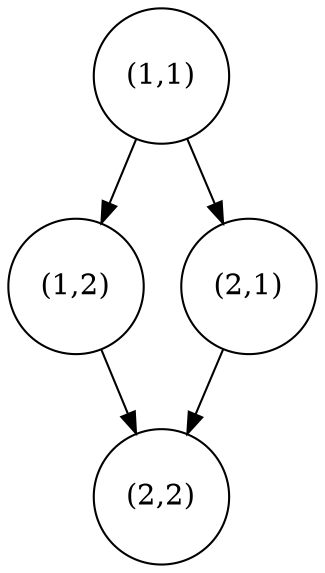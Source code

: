 digraph map_graph {
    node [shape=circle]
    0 [label="(1,1)"]
    1 [label="(1,2)"]
    2 [label="(2,1)"]
    3 [label="(2,2)"]

    0 -> 1;
    0 -> 2;
    1 -> 3;
    2 -> 3;
}


